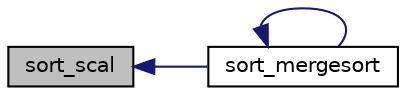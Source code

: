 digraph G
{
  edge [fontname="Helvetica",fontsize="10",labelfontname="Helvetica",labelfontsize="10"];
  node [fontname="Helvetica",fontsize="10",shape=record];
  rankdir="LR";
  Node1 [label="sort_scal",height=0.2,width=0.4,color="black", fillcolor="grey75", style="filled" fontcolor="black"];
  Node1 -> Node2 [dir="back",color="midnightblue",fontsize="10",style="solid"];
  Node2 [label="sort_mergesort",height=0.2,width=0.4,color="black", fillcolor="white", style="filled",URL="$sortowanie_8cpp.html#acc216f68e14106ff40811124b2d0d4bb",tooltip="Realizuje sortowanie przez scalanie."];
  Node2 -> Node2 [dir="back",color="midnightblue",fontsize="10",style="solid"];
}
